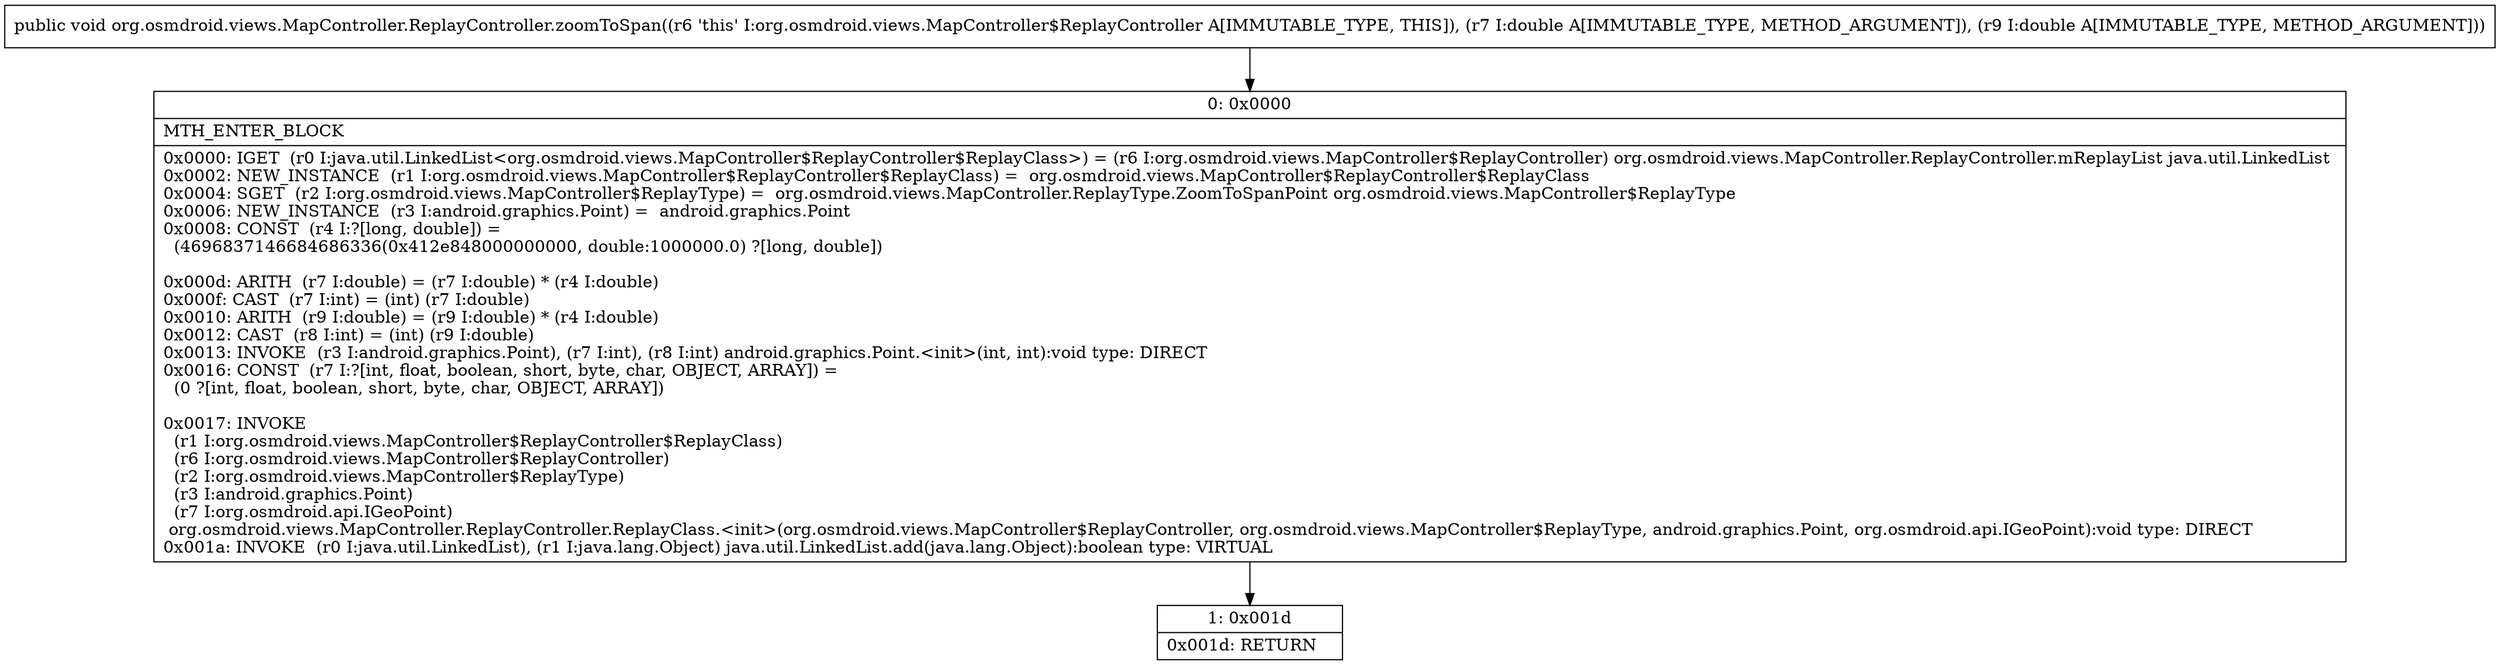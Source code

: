 digraph "CFG fororg.osmdroid.views.MapController.ReplayController.zoomToSpan(DD)V" {
Node_0 [shape=record,label="{0\:\ 0x0000|MTH_ENTER_BLOCK\l|0x0000: IGET  (r0 I:java.util.LinkedList\<org.osmdroid.views.MapController$ReplayController$ReplayClass\>) = (r6 I:org.osmdroid.views.MapController$ReplayController) org.osmdroid.views.MapController.ReplayController.mReplayList java.util.LinkedList \l0x0002: NEW_INSTANCE  (r1 I:org.osmdroid.views.MapController$ReplayController$ReplayClass) =  org.osmdroid.views.MapController$ReplayController$ReplayClass \l0x0004: SGET  (r2 I:org.osmdroid.views.MapController$ReplayType) =  org.osmdroid.views.MapController.ReplayType.ZoomToSpanPoint org.osmdroid.views.MapController$ReplayType \l0x0006: NEW_INSTANCE  (r3 I:android.graphics.Point) =  android.graphics.Point \l0x0008: CONST  (r4 I:?[long, double]) = \l  (4696837146684686336(0x412e848000000000, double:1000000.0) ?[long, double])\l \l0x000d: ARITH  (r7 I:double) = (r7 I:double) * (r4 I:double) \l0x000f: CAST  (r7 I:int) = (int) (r7 I:double) \l0x0010: ARITH  (r9 I:double) = (r9 I:double) * (r4 I:double) \l0x0012: CAST  (r8 I:int) = (int) (r9 I:double) \l0x0013: INVOKE  (r3 I:android.graphics.Point), (r7 I:int), (r8 I:int) android.graphics.Point.\<init\>(int, int):void type: DIRECT \l0x0016: CONST  (r7 I:?[int, float, boolean, short, byte, char, OBJECT, ARRAY]) = \l  (0 ?[int, float, boolean, short, byte, char, OBJECT, ARRAY])\l \l0x0017: INVOKE  \l  (r1 I:org.osmdroid.views.MapController$ReplayController$ReplayClass)\l  (r6 I:org.osmdroid.views.MapController$ReplayController)\l  (r2 I:org.osmdroid.views.MapController$ReplayType)\l  (r3 I:android.graphics.Point)\l  (r7 I:org.osmdroid.api.IGeoPoint)\l org.osmdroid.views.MapController.ReplayController.ReplayClass.\<init\>(org.osmdroid.views.MapController$ReplayController, org.osmdroid.views.MapController$ReplayType, android.graphics.Point, org.osmdroid.api.IGeoPoint):void type: DIRECT \l0x001a: INVOKE  (r0 I:java.util.LinkedList), (r1 I:java.lang.Object) java.util.LinkedList.add(java.lang.Object):boolean type: VIRTUAL \l}"];
Node_1 [shape=record,label="{1\:\ 0x001d|0x001d: RETURN   \l}"];
MethodNode[shape=record,label="{public void org.osmdroid.views.MapController.ReplayController.zoomToSpan((r6 'this' I:org.osmdroid.views.MapController$ReplayController A[IMMUTABLE_TYPE, THIS]), (r7 I:double A[IMMUTABLE_TYPE, METHOD_ARGUMENT]), (r9 I:double A[IMMUTABLE_TYPE, METHOD_ARGUMENT])) }"];
MethodNode -> Node_0;
Node_0 -> Node_1;
}

